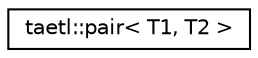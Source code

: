 digraph "Graphical Class Hierarchy"
{
  edge [fontname="Helvetica",fontsize="10",labelfontname="Helvetica",labelfontsize="10"];
  node [fontname="Helvetica",fontsize="10",shape=record];
  rankdir="LR";
  Node0 [label="taetl::pair\< T1, T2 \>",height=0.2,width=0.4,color="black", fillcolor="white", style="filled",URL="$structtaetl_1_1pair.html"];
}
